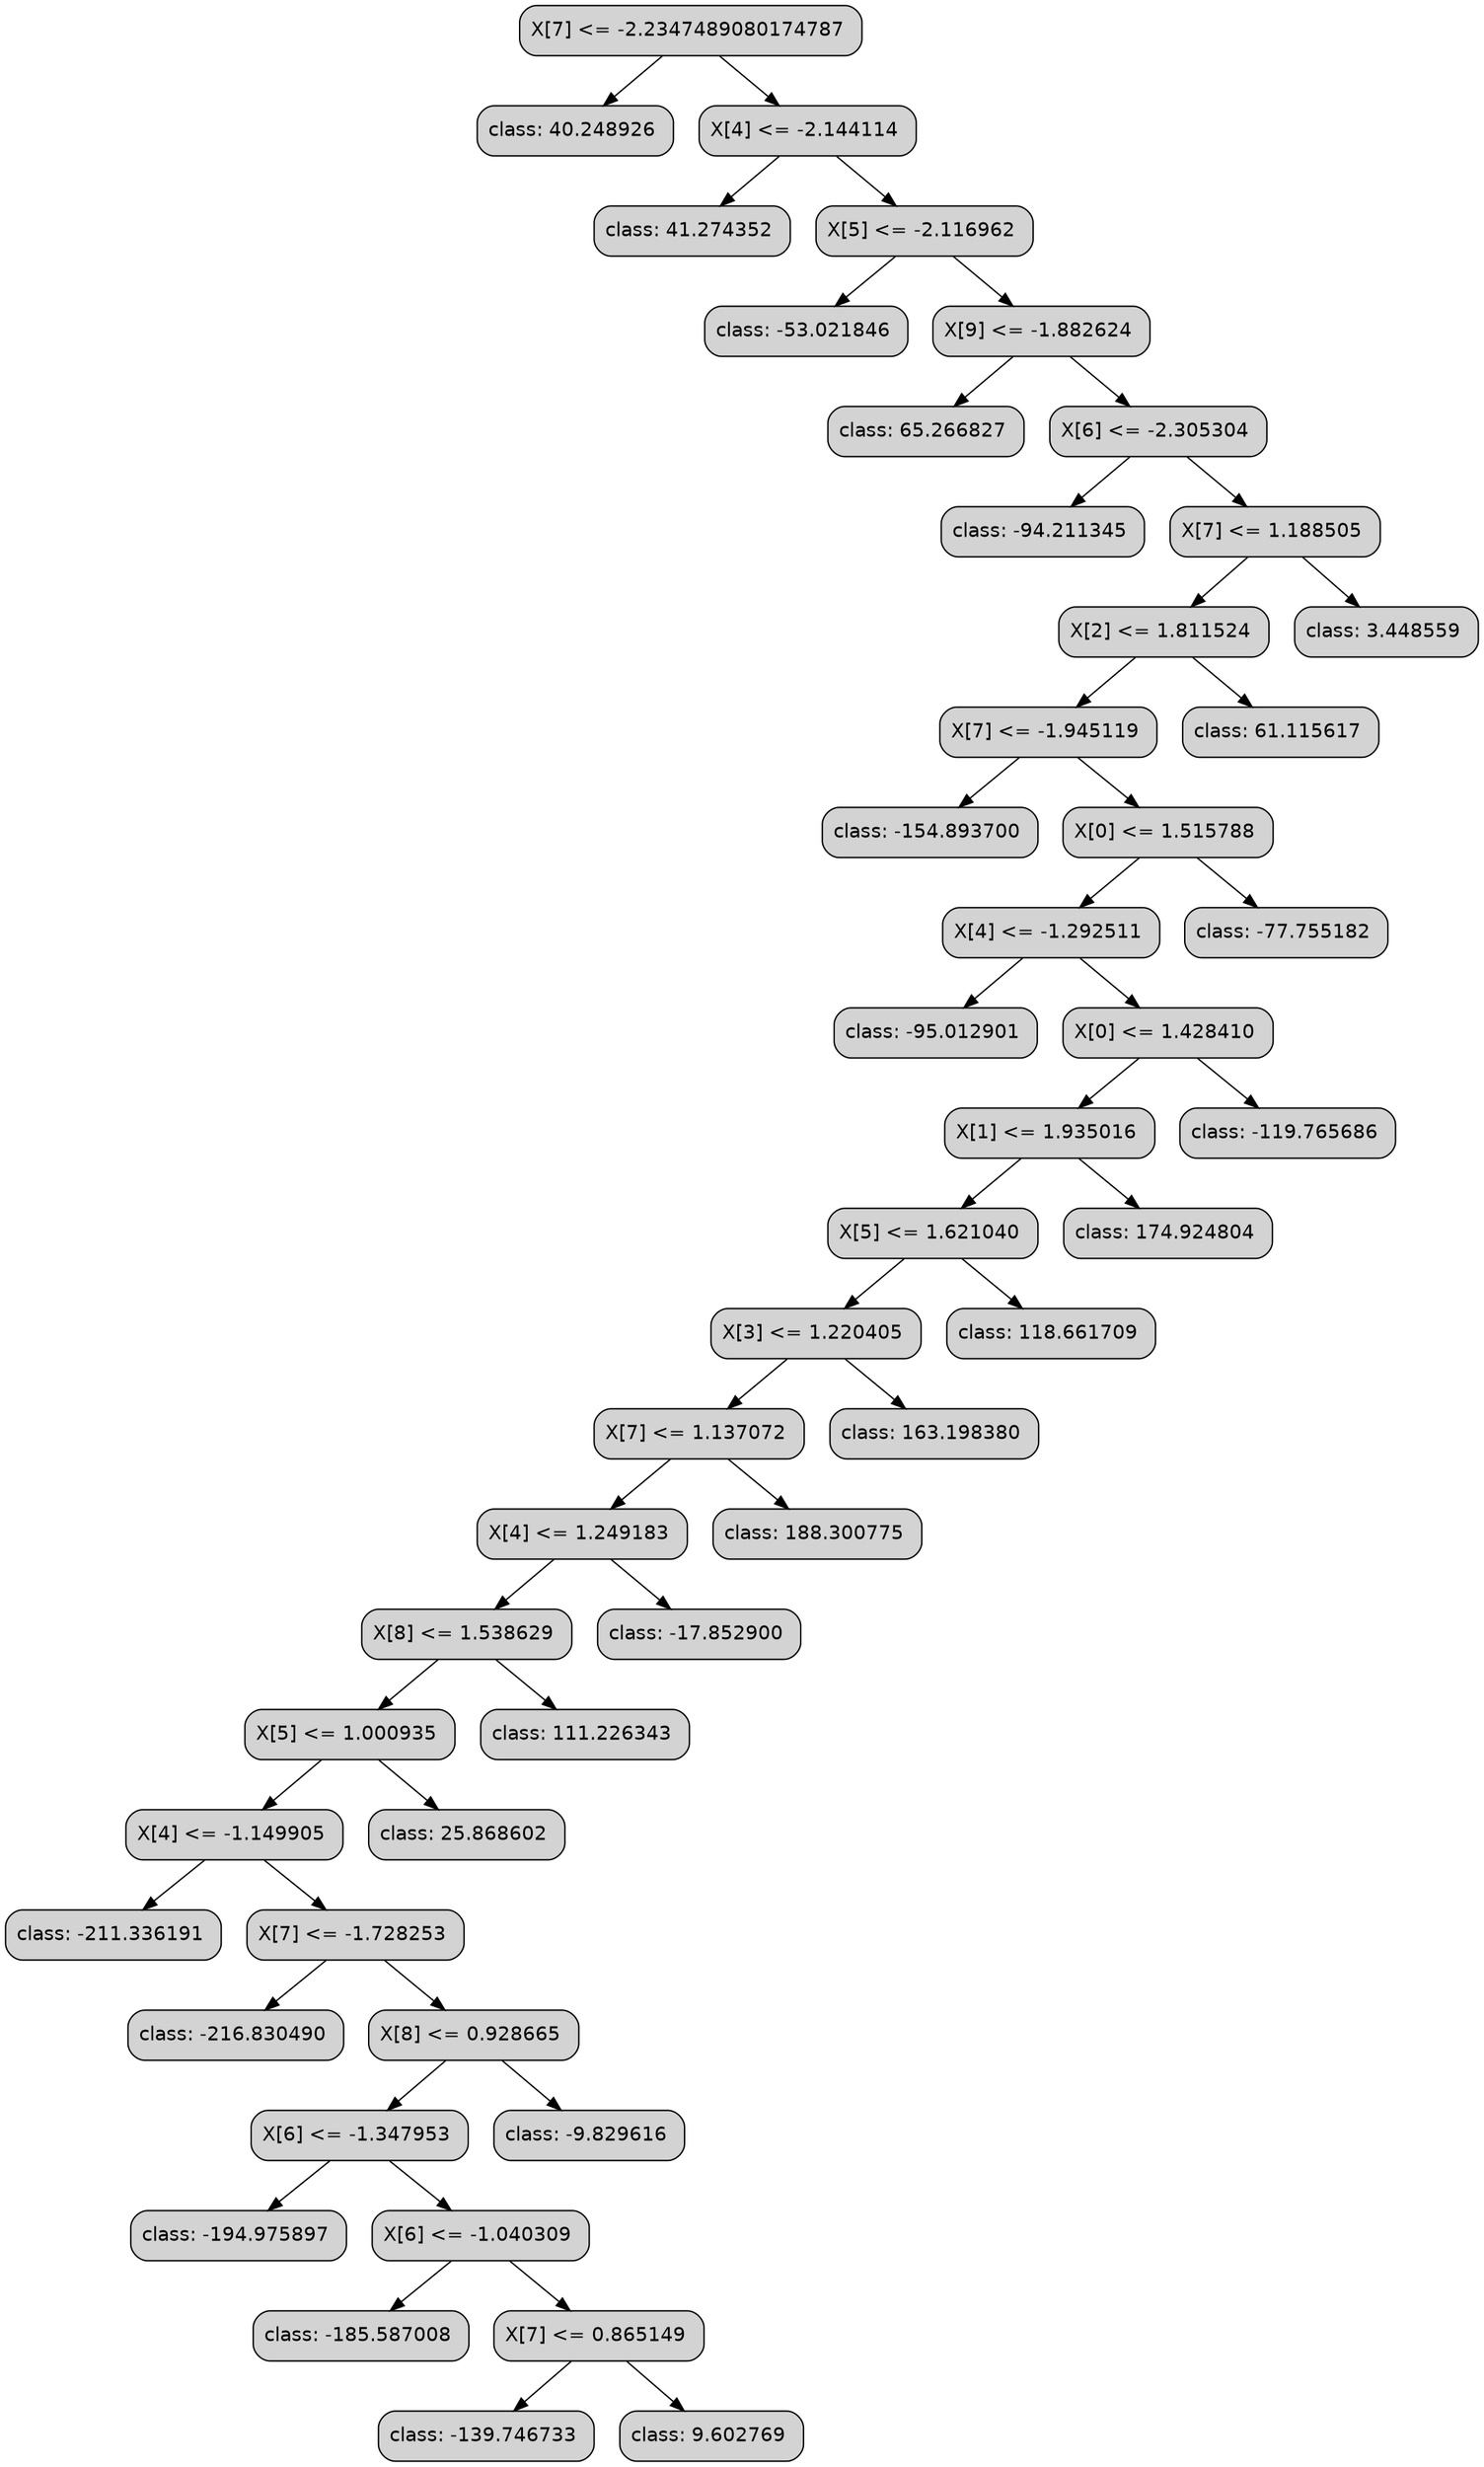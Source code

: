 digraph Tree {
		node [shape=box, style="filled, rounded", fontname=helvetica] ;
		edge [fontname=helvetica] ;
		0[label="X[7] <= -2.2347489080174787 "] ;
	1[label="class: 40.248926 "] ;
				0 ->  1 ;
				2[label="X[4] <= -2.144114 "] ;
				0 ->  2 ;
				3[label="class: 41.274352 "] ;
				2 ->  3 ;
				4[label="X[5] <= -2.116962 "] ;
				2 ->  4 ;
				5[label="class: -53.021846 "] ;
				4 ->  5 ;
				6[label="X[9] <= -1.882624 "] ;
				4 ->  6 ;
				7[label="class: 65.266827 "] ;
				6 ->  7 ;
				8[label="X[6] <= -2.305304 "] ;
				6 ->  8 ;
				9[label="class: -94.211345 "] ;
				8 ->  9 ;
				10[label="X[7] <= 1.188505 "] ;
				8 ->  10 ;
				11[label="X[2] <= 1.811524 "] ;
				10 ->  11 ;
				12[label="class: 3.448559 "] ;
				10 ->  12 ;
				13[label="X[7] <= -1.945119 "] ;
				11 ->  13 ;
				14[label="class: 61.115617 "] ;
				11 ->  14 ;
				15[label="class: -154.893700 "] ;
				13 ->  15 ;
				16[label="X[0] <= 1.515788 "] ;
				13 ->  16 ;
				17[label="X[4] <= -1.292511 "] ;
				16 ->  17 ;
				18[label="class: -77.755182 "] ;
				16 ->  18 ;
				19[label="class: -95.012901 "] ;
				17 ->  19 ;
				20[label="X[0] <= 1.428410 "] ;
				17 ->  20 ;
				21[label="X[1] <= 1.935016 "] ;
				20 ->  21 ;
				22[label="class: -119.765686 "] ;
				20 ->  22 ;
				23[label="X[5] <= 1.621040 "] ;
				21 ->  23 ;
				24[label="class: 174.924804 "] ;
				21 ->  24 ;
				25[label="X[3] <= 1.220405 "] ;
				23 ->  25 ;
				26[label="class: 118.661709 "] ;
				23 ->  26 ;
				27[label="X[7] <= 1.137072 "] ;
				25 ->  27 ;
				28[label="class: 163.198380 "] ;
				25 ->  28 ;
				29[label="X[4] <= 1.249183 "] ;
				27 ->  29 ;
				30[label="class: 188.300775 "] ;
				27 ->  30 ;
				31[label="X[8] <= 1.538629 "] ;
				29 ->  31 ;
				32[label="class: -17.852900 "] ;
				29 ->  32 ;
				33[label="X[5] <= 1.000935 "] ;
				31 ->  33 ;
				34[label="class: 111.226343 "] ;
				31 ->  34 ;
				35[label="X[4] <= -1.149905 "] ;
				33 ->  35 ;
				36[label="class: 25.868602 "] ;
				33 ->  36 ;
				37[label="class: -211.336191 "] ;
				35 ->  37 ;
				38[label="X[7] <= -1.728253 "] ;
				35 ->  38 ;
				39[label="class: -216.830490 "] ;
				38 ->  39 ;
				40[label="X[8] <= 0.928665 "] ;
				38 ->  40 ;
				41[label="X[6] <= -1.347953 "] ;
				40 ->  41 ;
				42[label="class: -9.829616 "] ;
				40 ->  42 ;
				43[label="class: -194.975897 "] ;
				41 ->  43 ;
				44[label="X[6] <= -1.040309 "] ;
				41 ->  44 ;
				45[label="class: -185.587008 "] ;
				44 ->  45 ;
				46[label="X[7] <= 0.865149 "] ;
				44 ->  46 ;
				47[label="class: -139.746733 "] ;
				46 ->  47 ;
				48[label="class: 9.602769 "] ;
				46 ->  48 ;
				}